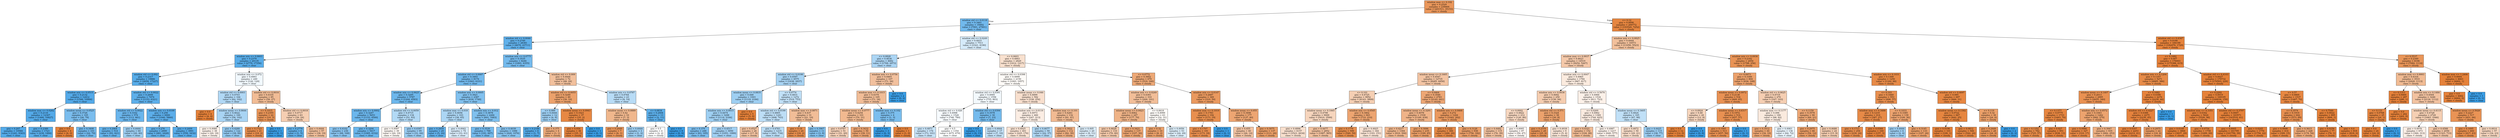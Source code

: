 digraph Tree {
node [shape=box, style="filled", color="black"] ;
0 [label=" window max <= 0.102\ngini = 0.2529\nsamples = 236664\nvalue = [201511, 35153]\nclass = cloudy", fillcolor="#e58139d3"] ;
1 [label=" window std <= 0.0118\ngini = 0.3461\nsamples = 35892\nvalue = [7991, 27901]\nclass = clear", fillcolor="#399de5b6"] ;
0 -> 1 [labeldistance=2.5, labelangle=45, headlabel="True"] ;
2 [label=" window std <= 0.0046\ngini = 0.2749\nsamples = 28381\nvalue = [4670, 23711]\nclass = clear", fillcolor="#399de5cd"] ;
1 -> 2 ;
3 [label=" window min <= 0.0603\ngini = 0.2379\nsamples = 20135\nvalue = [2779, 17356]\nclass = clear", fillcolor="#399de5d6"] ;
2 -> 3 ;
4 [label=" window std <= 0.002\ngini = 0.2317\nsamples = 19886\nvalue = [2659, 17227]\nclass = clear", fillcolor="#399de5d8"] ;
3 -> 4 ;
5 [label=" window min <= 0.0515\ngini = 0.2132\nsamples = 12412\nvalue = [1506, 10906]\nclass = clear", fillcolor="#399de5dc"] ;
4 -> 5 ;
6 [label=" window max <= 0.0282\ngini = 0.2116\nsamples = 12307\nvalue = [1480, 10827]\nclass = clear", fillcolor="#399de5dc"] ;
5 -> 6 ;
7 [label="gini = 0.207\nsamples = 10584\nvalue = [1241, 9343]\nclass = clear", fillcolor="#399de5dd"] ;
6 -> 7 ;
8 [label="gini = 0.2389\nsamples = 1723\nvalue = [239, 1484]\nclass = clear", fillcolor="#399de5d6"] ;
6 -> 8 ;
9 [label=" window mean <= 0.0525\ngini = 0.3726\nsamples = 105\nvalue = [26, 79]\nclass = clear", fillcolor="#399de5ab"] ;
5 -> 9 ;
10 [label="gini = 0.0\nsamples = 4\nvalue = [4, 0]\nclass = cloudy", fillcolor="#e58139ff"] ;
9 -> 10 ;
11 [label="gini = 0.3408\nsamples = 101\nvalue = [22, 79]\nclass = clear", fillcolor="#399de5b8"] ;
9 -> 11 ;
12 [label=" window std <= 0.0022\ngini = 0.2609\nsamples = 7474\nvalue = [1153, 6321]\nclass = clear", fillcolor="#399de5d0"] ;
4 -> 12 ;
13 [label=" window std <= 0.0022\ngini = 0.3162\nsamples = 574\nvalue = [113, 461]\nclass = clear", fillcolor="#399de5c0"] ;
12 -> 13 ;
14 [label="gini = 0.2964\nsamples = 514\nvalue = [93, 421]\nclass = clear", fillcolor="#399de5c7"] ;
13 -> 14 ;
15 [label="gini = 0.4444\nsamples = 60\nvalue = [20, 40]\nclass = clear", fillcolor="#399de57f"] ;
13 -> 15 ;
16 [label=" window min <= 0.0109\ngini = 0.256\nsamples = 6900\nvalue = [1040, 5860]\nclass = clear", fillcolor="#399de5d2"] ;
12 -> 16 ;
17 [label="gini = 0.276\nsamples = 2909\nvalue = [481, 2428]\nclass = clear", fillcolor="#399de5cc"] ;
16 -> 17 ;
18 [label="gini = 0.2409\nsamples = 3991\nvalue = [559, 3432]\nclass = clear", fillcolor="#399de5d5"] ;
16 -> 18 ;
19 [label=" window min <= 0.072\ngini = 0.4993\nsamples = 249\nvalue = [120, 129]\nclass = clear", fillcolor="#399de512"] ;
3 -> 19 ;
20 [label=" window std <= 0.0003\ngini = 0.4703\nsamples = 164\nvalue = [62, 102]\nclass = clear", fillcolor="#399de564"] ;
19 -> 20 ;
21 [label="gini = 0.0\nsamples = 4\nvalue = [4, 0]\nclass = cloudy", fillcolor="#e58139ff"] ;
20 -> 21 ;
22 [label=" window mean <= 0.0644\ngini = 0.4622\nsamples = 160\nvalue = [58, 102]\nclass = clear", fillcolor="#399de56e"] ;
20 -> 22 ;
23 [label="gini = 0.4986\nsamples = 38\nvalue = [20, 18]\nclass = cloudy", fillcolor="#e5813919"] ;
22 -> 23 ;
24 [label="gini = 0.4289\nsamples = 122\nvalue = [38, 84]\nclass = clear", fillcolor="#399de58c"] ;
22 -> 24 ;
25 [label=" window std <= 0.0016\ngini = 0.4335\nsamples = 85\nvalue = [58, 27]\nclass = cloudy", fillcolor="#e5813988"] ;
19 -> 25 ;
26 [label=" <= 0.1015\ngini = 0.2355\nsamples = 22\nvalue = [19, 3]\nclass = cloudy", fillcolor="#e58139d7"] ;
25 -> 26 ;
27 [label="gini = 0.1723\nsamples = 21\nvalue = [19, 2]\nclass = cloudy", fillcolor="#e58139e4"] ;
26 -> 27 ;
28 [label="gini = 0.0\nsamples = 1\nvalue = [0, 1]\nclass = clear", fillcolor="#399de5ff"] ;
26 -> 28 ;
29 [label=" window std <= 0.0018\ngini = 0.4717\nsamples = 63\nvalue = [39, 24]\nclass = cloudy", fillcolor="#e5813962"] ;
25 -> 29 ;
30 [label="gini = 0.2778\nsamples = 6\nvalue = [1, 5]\nclass = clear", fillcolor="#399de5cc"] ;
29 -> 30 ;
31 [label="gini = 0.4444\nsamples = 57\nvalue = [38, 19]\nclass = cloudy", fillcolor="#e581397f"] ;
29 -> 31 ;
32 [label=" window min <= 0.0775\ngini = 0.3535\nsamples = 8246\nvalue = [1891, 6355]\nclass = clear", fillcolor="#399de5b3"] ;
2 -> 32 ;
33 [label=" window std <= 0.0087\ngini = 0.3493\nsamples = 8174\nvalue = [1843, 6331]\nclass = clear", fillcolor="#399de5b5"] ;
32 -> 33 ;
34 [label=" window min <= 0.0625\ngini = 0.3295\nsamples = 5787\nvalue = [1204, 4583]\nclass = clear", fillcolor="#399de5bc"] ;
33 -> 34 ;
35 [label=" window min <= 0.0002\ngini = 0.3247\nsamples = 5653\nvalue = [1153, 4500]\nclass = clear", fillcolor="#399de5be"] ;
34 -> 35 ;
36 [label="gini = 0.4102\nsamples = 236\nvalue = [68, 168]\nclass = clear", fillcolor="#399de598"] ;
35 -> 36 ;
37 [label="gini = 0.3204\nsamples = 5417\nvalue = [1085, 4332]\nclass = clear", fillcolor="#399de5bf"] ;
35 -> 37 ;
38 [label=" window std <= 0.0059\ngini = 0.4715\nsamples = 134\nvalue = [51, 83]\nclass = clear", fillcolor="#399de562"] ;
34 -> 38 ;
39 [label="gini = 0.4997\nsamples = 39\nvalue = [20, 19]\nclass = cloudy", fillcolor="#e581390d"] ;
38 -> 39 ;
40 [label="gini = 0.4397\nsamples = 95\nvalue = [31, 64]\nclass = clear", fillcolor="#399de583"] ;
38 -> 40 ;
41 [label=" window min <= 0.0005\ngini = 0.3921\nsamples = 2387\nvalue = [639, 1748]\nclass = clear", fillcolor="#399de5a2"] ;
33 -> 41 ;
42 [label=" window max <= 0.018\ngini = 0.4656\nsamples = 103\nvalue = [38, 65]\nclass = clear", fillcolor="#399de56a"] ;
41 -> 42 ;
43 [label="gini = 0.2854\nsamples = 29\nvalue = [5, 24]\nclass = clear", fillcolor="#399de5ca"] ;
42 -> 43 ;
44 [label="gini = 0.4942\nsamples = 74\nvalue = [33, 41]\nclass = clear", fillcolor="#399de532"] ;
42 -> 44 ;
45 [label=" window min <= 0.012\ngini = 0.3878\nsamples = 2284\nvalue = [601, 1683]\nclass = clear", fillcolor="#399de5a4"] ;
41 -> 45 ;
46 [label="gini = 0.3539\nsamples = 788\nvalue = [181, 607]\nclass = clear", fillcolor="#399de5b3"] ;
45 -> 46 ;
47 [label="gini = 0.4039\nsamples = 1496\nvalue = [420, 1076]\nclass = clear", fillcolor="#399de59b"] ;
45 -> 47 ;
48 [label=" window std <= 0.009\ngini = 0.4444\nsamples = 72\nvalue = [48, 24]\nclass = cloudy", fillcolor="#e581397f"] ;
32 -> 48 ;
49 [label=" window std <= 0.0055\ngini = 0.3249\nsamples = 49\nvalue = [39, 10]\nclass = cloudy", fillcolor="#e58139be"] ;
48 -> 49 ;
50 [label=" <= 0.089\ngini = 0.4444\nsamples = 12\nvalue = [4, 8]\nclass = clear", fillcolor="#399de57f"] ;
49 -> 50 ;
51 [label="gini = 0.2188\nsamples = 8\nvalue = [1, 7]\nclass = clear", fillcolor="#399de5db"] ;
50 -> 51 ;
52 [label="gini = 0.375\nsamples = 4\nvalue = [3, 1]\nclass = cloudy", fillcolor="#e58139aa"] ;
50 -> 52 ;
53 [label=" window mean <= 0.0943\ngini = 0.1023\nsamples = 37\nvalue = [35, 2]\nclass = cloudy", fillcolor="#e58139f0"] ;
49 -> 53 ;
54 [label="gini = 0.054\nsamples = 36\nvalue = [35, 1]\nclass = cloudy", fillcolor="#e58139f8"] ;
53 -> 54 ;
55 [label="gini = 0.0\nsamples = 1\nvalue = [0, 1]\nclass = clear", fillcolor="#399de5ff"] ;
53 -> 55 ;
56 [label=" window min <= 0.0787\ngini = 0.4764\nsamples = 23\nvalue = [9, 14]\nclass = clear", fillcolor="#399de55b"] ;
48 -> 56 ;
57 [label=" window mean <= 0.0889\ngini = 0.42\nsamples = 10\nvalue = [7, 3]\nclass = cloudy", fillcolor="#e5813992"] ;
56 -> 57 ;
58 [label="gini = 0.2449\nsamples = 7\nvalue = [6, 1]\nclass = cloudy", fillcolor="#e58139d4"] ;
57 -> 58 ;
59 [label="gini = 0.4444\nsamples = 3\nvalue = [1, 2]\nclass = clear", fillcolor="#399de57f"] ;
57 -> 59 ;
60 [label=" <= 0.0834\ngini = 0.2604\nsamples = 13\nvalue = [2, 11]\nclass = clear", fillcolor="#399de5d1"] ;
56 -> 60 ;
61 [label="gini = 0.5\nsamples = 4\nvalue = [2, 2]\nclass = cloudy", fillcolor="#e5813900"] ;
60 -> 61 ;
62 [label="gini = 0.0\nsamples = 9\nvalue = [0, 9]\nclass = clear", fillcolor="#399de5ff"] ;
60 -> 62 ;
63 [label=" window std <= 0.0249\ngini = 0.4933\nsamples = 7511\nvalue = [3321, 4190]\nclass = clear", fillcolor="#399de535"] ;
1 -> 63 ;
64 [label=" <= 0.0828\ngini = 0.4636\nsamples = 4682\nvalue = [1709, 2973]\nclass = clear", fillcolor="#399de56c"] ;
63 -> 64 ;
65 [label=" window std <= 0.0198\ngini = 0.4597\nsamples = 4575\nvalue = [1638, 2937]\nclass = clear", fillcolor="#399de571"] ;
64 -> 65 ;
66 [label=" window mean <= 0.0835\ngini = 0.448\nsamples = 3303\nvalue = [1119, 2184]\nclass = clear", fillcolor="#399de57c"] ;
65 -> 66 ;
67 [label=" window min <= 0.0015\ngini = 0.4474\nsamples = 3298\nvalue = [1114, 2184]\nclass = clear", fillcolor="#399de57d"] ;
66 -> 67 ;
68 [label="gini = 0.379\nsamples = 248\nvalue = [63, 185]\nclass = clear", fillcolor="#399de5a8"] ;
67 -> 68 ;
69 [label="gini = 0.4517\nsamples = 3050\nvalue = [1051, 1999]\nclass = clear", fillcolor="#399de579"] ;
67 -> 69 ;
70 [label="gini = 0.0\nsamples = 5\nvalue = [5, 0]\nclass = cloudy", fillcolor="#e58139ff"] ;
66 -> 70 ;
71 [label=" <= 0.0774\ngini = 0.4831\nsamples = 1272\nvalue = [519, 753]\nclass = clear", fillcolor="#399de54f"] ;
65 -> 71 ;
72 [label=" window std <= 0.0199\ngini = 0.4805\nsamples = 1241\nvalue = [498, 743]\nclass = clear", fillcolor="#399de554"] ;
71 -> 72 ;
73 [label="gini = 0.4527\nsamples = 26\nvalue = [17, 9]\nclass = cloudy", fillcolor="#e5813978"] ;
72 -> 73 ;
74 [label="gini = 0.4783\nsamples = 1215\nvalue = [481, 734]\nclass = clear", fillcolor="#399de558"] ;
72 -> 74 ;
75 [label=" window max <= 0.0871\ngini = 0.437\nsamples = 31\nvalue = [21, 10]\nclass = cloudy", fillcolor="#e5813986"] ;
71 -> 75 ;
76 [label="gini = 0.18\nsamples = 20\nvalue = [18, 2]\nclass = cloudy", fillcolor="#e58139e3"] ;
75 -> 76 ;
77 [label="gini = 0.3967\nsamples = 11\nvalue = [3, 8]\nclass = clear", fillcolor="#399de59f"] ;
75 -> 77 ;
78 [label=" window min <= 0.0756\ngini = 0.4465\nsamples = 107\nvalue = [71, 36]\nclass = cloudy", fillcolor="#e581397e"] ;
64 -> 78 ;
79 [label=" window max <= 0.1015\ngini = 0.4379\nsamples = 105\nvalue = [71, 34]\nclass = cloudy", fillcolor="#e5813985"] ;
78 -> 79 ;
80 [label=" window mean <= 0.0777\ngini = 0.4254\nsamples = 101\nvalue = [70, 31]\nclass = cloudy", fillcolor="#e581398e"] ;
79 -> 80 ;
81 [label="gini = 0.4767\nsamples = 51\nvalue = [31, 20]\nclass = cloudy", fillcolor="#e581395a"] ;
80 -> 81 ;
82 [label="gini = 0.3432\nsamples = 50\nvalue = [39, 11]\nclass = cloudy", fillcolor="#e58139b7"] ;
80 -> 82 ;
83 [label=" window max <= 0.102\ngini = 0.375\nsamples = 4\nvalue = [1, 3]\nclass = clear", fillcolor="#399de5aa"] ;
79 -> 83 ;
84 [label="gini = 0.0\nsamples = 3\nvalue = [0, 3]\nclass = clear", fillcolor="#399de5ff"] ;
83 -> 84 ;
85 [label="gini = 0.0\nsamples = 1\nvalue = [1, 0]\nclass = cloudy", fillcolor="#e58139ff"] ;
83 -> 85 ;
86 [label="gini = 0.0\nsamples = 2\nvalue = [0, 2]\nclass = clear", fillcolor="#399de5ff"] ;
78 -> 86 ;
87 [label=" <= 0.0603\ngini = 0.4903\nsamples = 2829\nvalue = [1612, 1217]\nclass = cloudy", fillcolor="#e581393e"] ;
63 -> 87 ;
88 [label=" window std <= 0.0398\ngini = 0.4999\nsamples = 2150\nvalue = [1093, 1057]\nclass = cloudy", fillcolor="#e5813908"] ;
87 -> 88 ;
89 [label=" window std <= 0.0391\ngini = 0.4995\nsamples = 1558\nvalue = [755, 803]\nclass = clear", fillcolor="#399de50f"] ;
88 -> 89 ;
90 [label=" window std <= 0.026\ngini = 0.4998\nsamples = 1528\nvalue = [748, 780]\nclass = clear", fillcolor="#399de50a"] ;
89 -> 90 ;
91 [label="gini = 0.4871\nsamples = 174\nvalue = [73, 101]\nclass = clear", fillcolor="#399de547"] ;
90 -> 91 ;
92 [label="gini = 0.5\nsamples = 1354\nvalue = [675, 679]\nclass = clear", fillcolor="#399de502"] ;
90 -> 92 ;
93 [label=" window std <= 0.0394\ngini = 0.3578\nsamples = 30\nvalue = [7, 23]\nclass = clear", fillcolor="#399de5b1"] ;
89 -> 93 ;
94 [label="gini = 0.0\nsamples = 13\nvalue = [0, 13]\nclass = clear", fillcolor="#399de5ff"] ;
93 -> 94 ;
95 [label="gini = 0.4844\nsamples = 17\nvalue = [7, 10]\nclass = clear", fillcolor="#399de54d"] ;
93 -> 95 ;
96 [label=" window mean <= 0.046\ngini = 0.4899\nsamples = 592\nvalue = [338, 254]\nclass = cloudy", fillcolor="#e581393f"] ;
88 -> 96 ;
97 [label=" window min <= 0.0119\ngini = 0.4973\nsamples = 460\nvalue = [247, 213]\nclass = cloudy", fillcolor="#e5813923"] ;
96 -> 97 ;
98 [label="gini = 0.4925\nsamples = 401\nvalue = [225, 176]\nclass = cloudy", fillcolor="#e5813938"] ;
97 -> 98 ;
99 [label="gini = 0.4677\nsamples = 59\nvalue = [22, 37]\nclass = clear", fillcolor="#399de567"] ;
97 -> 99 ;
100 [label=" window max <= 0.101\ngini = 0.4283\nsamples = 132\nvalue = [91, 41]\nclass = cloudy", fillcolor="#e581398c"] ;
96 -> 100 ;
101 [label="gini = 0.3922\nsamples = 112\nvalue = [82, 30]\nclass = cloudy", fillcolor="#e58139a2"] ;
100 -> 101 ;
102 [label="gini = 0.495\nsamples = 20\nvalue = [9, 11]\nclass = clear", fillcolor="#399de52e"] ;
100 -> 102 ;
103 [label=" <= 0.0772\ngini = 0.3602\nsamples = 679\nvalue = [519, 160]\nclass = cloudy", fillcolor="#e58139b0"] ;
87 -> 103 ;
104 [label=" window min <= 0.0249\ngini = 0.4393\nsamples = 310\nvalue = [209, 101]\nclass = cloudy", fillcolor="#e5813984"] ;
103 -> 104 ;
105 [label=" window mean <= 0.0423\ngini = 0.4062\nsamples = 247\nvalue = [177, 70]\nclass = cloudy", fillcolor="#e581399a"] ;
104 -> 105 ;
106 [label="gini = 0.4628\nsamples = 110\nvalue = [70, 40]\nclass = cloudy", fillcolor="#e581396d"] ;
105 -> 106 ;
107 [label="gini = 0.3421\nsamples = 137\nvalue = [107, 30]\nclass = cloudy", fillcolor="#e58139b8"] ;
105 -> 107 ;
108 [label=" <= 0.0618\ngini = 0.4999\nsamples = 63\nvalue = [32, 31]\nclass = cloudy", fillcolor="#e5813908"] ;
104 -> 108 ;
109 [label="gini = 0.32\nsamples = 10\nvalue = [8, 2]\nclass = cloudy", fillcolor="#e58139bf"] ;
108 -> 109 ;
110 [label="gini = 0.4956\nsamples = 53\nvalue = [24, 29]\nclass = clear", fillcolor="#399de52c"] ;
108 -> 110 ;
111 [label=" window min <= 0.0147\ngini = 0.2687\nsamples = 369\nvalue = [310, 59]\nclass = cloudy", fillcolor="#e58139ce"] ;
103 -> 111 ;
112 [label=" window max <= 0.1019\ngini = 0.1783\nsamples = 192\nvalue = [173, 19]\nclass = cloudy", fillcolor="#e58139e3"] ;
111 -> 112 ;
113 [label="gini = 0.1707\nsamples = 191\nvalue = [173, 18]\nclass = cloudy", fillcolor="#e58139e4"] ;
112 -> 113 ;
114 [label="gini = 0.0\nsamples = 1\nvalue = [0, 1]\nclass = clear", fillcolor="#399de5ff"] ;
112 -> 114 ;
115 [label=" window mean <= 0.055\ngini = 0.3498\nsamples = 177\nvalue = [137, 40]\nclass = cloudy", fillcolor="#e58139b5"] ;
111 -> 115 ;
116 [label="gini = 0.455\nsamples = 40\nvalue = [26, 14]\nclass = cloudy", fillcolor="#e5813976"] ;
115 -> 116 ;
117 [label="gini = 0.3075\nsamples = 137\nvalue = [111, 26]\nclass = cloudy", fillcolor="#e58139c3"] ;
115 -> 117 ;
118 [label=" <= 0.12\ngini = 0.0696\nsamples = 200772\nvalue = [193520, 7252]\nclass = cloudy", fillcolor="#e58139f5"] ;
0 -> 118 [labeldistance=2.5, labelangle=-45, headlabel="False"] ;
119 [label=" window min <= 0.0825\ngini = 0.4444\nsamples = 16573\nvalue = [11050, 5523]\nclass = cloudy", fillcolor="#e5813980"] ;
118 -> 119 ;
120 [label=" window max <= 0.9937\ngini = 0.4623\nsamples = 14519\nvalue = [9252, 5267]\nclass = cloudy", fillcolor="#e581396e"] ;
119 -> 120 ;
121 [label=" window mean <= 0.1605\ngini = 0.4547\nsamples = 12735\nvalue = [8285, 4450]\nclass = cloudy", fillcolor="#e5813976"] ;
120 -> 121 ;
122 [label=" <= 0.101\ngini = 0.4725\nsamples = 9952\nvalue = [6143, 3809]\nclass = cloudy", fillcolor="#e5813961"] ;
121 -> 122 ;
123 [label=" window mean <= 0.1065\ngini = 0.4798\nsamples = 9009\nvalue = [5410, 3599]\nclass = cloudy", fillcolor="#e5813955"] ;
122 -> 123 ;
124 [label="gini = 0.4896\nsamples = 6157\nvalue = [3523, 2634]\nclass = cloudy", fillcolor="#e5813940"] ;
123 -> 124 ;
125 [label="gini = 0.4477\nsamples = 2852\nvalue = [1887, 965]\nclass = cloudy", fillcolor="#e581397d"] ;
123 -> 125 ;
126 [label=" window min <= 0.0545\ngini = 0.3462\nsamples = 943\nvalue = [733, 210]\nclass = cloudy", fillcolor="#e58139b6"] ;
122 -> 126 ;
127 [label="gini = 0.1776\nsamples = 599\nvalue = [540, 59]\nclass = cloudy", fillcolor="#e58139e3"] ;
126 -> 127 ;
128 [label="gini = 0.4925\nsamples = 344\nvalue = [193, 151]\nclass = cloudy", fillcolor="#e5813937"] ;
126 -> 128 ;
129 [label=" <= 0.0464\ngini = 0.3546\nsamples = 2783\nvalue = [2142, 641]\nclass = cloudy", fillcolor="#e58139b3"] ;
121 -> 129 ;
130 [label=" window mean <= 0.3291\ngini = 0.4078\nsamples = 1539\nvalue = [1100, 439]\nclass = cloudy", fillcolor="#e5813999"] ;
129 -> 130 ;
131 [label="gini = 0.4217\nsamples = 1304\nvalue = [910, 394]\nclass = cloudy", fillcolor="#e5813991"] ;
130 -> 131 ;
132 [label="gini = 0.3096\nsamples = 235\nvalue = [190, 45]\nclass = cloudy", fillcolor="#e58139c3"] ;
130 -> 132 ;
133 [label=" window min <= 0.0468\ngini = 0.272\nsamples = 1244\nvalue = [1042, 202]\nclass = cloudy", fillcolor="#e58139ce"] ;
129 -> 133 ;
134 [label="gini = 0.1222\nsamples = 306\nvalue = [286, 20]\nclass = cloudy", fillcolor="#e58139ed"] ;
133 -> 134 ;
135 [label="gini = 0.3128\nsamples = 938\nvalue = [756, 182]\nclass = cloudy", fillcolor="#e58139c2"] ;
133 -> 135 ;
136 [label=" window min <= 0.0047\ngini = 0.4965\nsamples = 1784\nvalue = [967, 817]\nclass = cloudy", fillcolor="#e5813928"] ;
120 -> 136 ;
137 [label=" window min <= 0.0036\ngini = 0.4692\nsamples = 250\nvalue = [156, 94]\nclass = cloudy", fillcolor="#e5813965"] ;
136 -> 137 ;
138 [label=" <= 0.0002\ngini = 0.4822\nsamples = 212\nvalue = [126, 86]\nclass = cloudy", fillcolor="#e5813951"] ;
137 -> 138 ;
139 [label="gini = 0.4482\nsamples = 115\nvalue = [76, 39]\nclass = cloudy", fillcolor="#e581397c"] ;
138 -> 139 ;
140 [label="gini = 0.4995\nsamples = 97\nvalue = [50, 47]\nclass = cloudy", fillcolor="#e581390f"] ;
138 -> 140 ;
141 [label=" window std <= 0.571\ngini = 0.3324\nsamples = 38\nvalue = [30, 8]\nclass = cloudy", fillcolor="#e58139bb"] ;
137 -> 141 ;
142 [label="gini = 0.2378\nsamples = 29\nvalue = [25, 4]\nclass = cloudy", fillcolor="#e58139d6"] ;
141 -> 142 ;
143 [label="gini = 0.4938\nsamples = 9\nvalue = [5, 4]\nclass = cloudy", fillcolor="#e5813933"] ;
141 -> 143 ;
144 [label=" window std <= 0.5676\ngini = 0.4984\nsamples = 1534\nvalue = [811, 723]\nclass = cloudy", fillcolor="#e581391c"] ;
136 -> 144 ;
145 [label=" <= 0.0269\ngini = 0.4962\nsamples = 1369\nvalue = [744, 625]\nclass = cloudy", fillcolor="#e5813929"] ;
144 -> 145 ;
146 [label="gini = 0.4321\nsamples = 152\nvalue = [104, 48]\nclass = cloudy", fillcolor="#e5813989"] ;
145 -> 146 ;
147 [label="gini = 0.4987\nsamples = 1217\nvalue = [640, 577]\nclass = cloudy", fillcolor="#e5813919"] ;
145 -> 147 ;
148 [label=" window mean <= 0.3405\ngini = 0.4824\nsamples = 165\nvalue = [67, 98]\nclass = clear", fillcolor="#399de551"] ;
144 -> 148 ;
149 [label="gini = 0.4872\nsamples = 50\nvalue = [29, 21]\nclass = cloudy", fillcolor="#e5813946"] ;
148 -> 149 ;
150 [label="gini = 0.4425\nsamples = 115\nvalue = [38, 77]\nclass = clear", fillcolor="#399de581"] ;
148 -> 150 ;
151 [label=" window min <= 0.0936\ngini = 0.2182\nsamples = 2054\nvalue = [1798, 256]\nclass = cloudy", fillcolor="#e58139db"] ;
119 -> 151 ;
152 [label=" <= 0.0973\ngini = 0.3306\nsamples = 804\nvalue = [636, 168]\nclass = cloudy", fillcolor="#e58139bc"] ;
151 -> 152 ;
153 [label=" window mean <= 0.0972\ngini = 0.2138\nsamples = 534\nvalue = [469, 65]\nclass = cloudy", fillcolor="#e58139dc"] ;
152 -> 153 ;
154 [label=" <= 0.0924\ngini = 0.48\nsamples = 20\nvalue = [12, 8]\nclass = cloudy", fillcolor="#e5813955"] ;
153 -> 154 ;
155 [label="gini = 0.0\nsamples = 12\nvalue = [12, 0]\nclass = cloudy", fillcolor="#e58139ff"] ;
154 -> 155 ;
156 [label="gini = 0.0\nsamples = 8\nvalue = [0, 8]\nclass = clear", fillcolor="#399de5ff"] ;
154 -> 156 ;
157 [label=" window mean <= 0.6317\ngini = 0.1972\nsamples = 514\nvalue = [457, 57]\nclass = cloudy", fillcolor="#e58139df"] ;
153 -> 157 ;
158 [label="gini = 0.1945\nsamples = 513\nvalue = [457, 56]\nclass = cloudy", fillcolor="#e58139e0"] ;
157 -> 158 ;
159 [label="gini = 0.0\nsamples = 1\nvalue = [0, 1]\nclass = clear", fillcolor="#399de5ff"] ;
157 -> 159 ;
160 [label=" window std <= 0.0625\ngini = 0.4719\nsamples = 270\nvalue = [167, 103]\nclass = cloudy", fillcolor="#e5813962"] ;
152 -> 160 ;
161 [label=" window max <= 0.1177\ngini = 0.496\nsamples = 180\nvalue = [98, 82]\nclass = cloudy", fillcolor="#e581392a"] ;
160 -> 161 ;
162 [label="gini = 0.3512\nsamples = 44\nvalue = [34, 10]\nclass = cloudy", fillcolor="#e58139b4"] ;
161 -> 162 ;
163 [label="gini = 0.4983\nsamples = 136\nvalue = [64, 72]\nclass = clear", fillcolor="#399de51c"] ;
161 -> 163 ;
164 [label=" <= 0.1159\ngini = 0.3578\nsamples = 90\nvalue = [69, 21]\nclass = cloudy", fillcolor="#e58139b1"] ;
160 -> 164 ;
165 [label="gini = 0.2975\nsamples = 66\nvalue = [54, 12]\nclass = cloudy", fillcolor="#e58139c6"] ;
164 -> 165 ;
166 [label="gini = 0.4688\nsamples = 24\nvalue = [15, 9]\nclass = cloudy", fillcolor="#e5813966"] ;
164 -> 166 ;
167 [label=" window min <= 0.1031\ngini = 0.1309\nsamples = 1250\nvalue = [1162, 88]\nclass = cloudy", fillcolor="#e58139ec"] ;
151 -> 167 ;
168 [label=" <= 0.103\ngini = 0.1849\nsamples = 553\nvalue = [496, 57]\nclass = cloudy", fillcolor="#e58139e2"] ;
167 -> 168 ;
169 [label=" window max <= 0.3488\ngini = 0.1219\nsamples = 414\nvalue = [387, 27]\nclass = cloudy", fillcolor="#e58139ed"] ;
168 -> 169 ;
170 [label="gini = 0.1711\nsamples = 254\nvalue = [230, 24]\nclass = cloudy", fillcolor="#e58139e4"] ;
169 -> 170 ;
171 [label="gini = 0.0368\nsamples = 160\nvalue = [157, 3]\nclass = cloudy", fillcolor="#e58139fa"] ;
169 -> 171 ;
172 [label=" <= 0.1033\ngini = 0.3385\nsamples = 139\nvalue = [109, 30]\nclass = cloudy", fillcolor="#e58139b9"] ;
168 -> 172 ;
173 [label="gini = 0.4444\nsamples = 6\nvalue = [2, 4]\nclass = clear", fillcolor="#399de57f"] ;
172 -> 173 ;
174 [label="gini = 0.3145\nsamples = 133\nvalue = [107, 26]\nclass = cloudy", fillcolor="#e58139c1"] ;
172 -> 174 ;
175 [label=" window std <= 0.4697\ngini = 0.085\nsamples = 697\nvalue = [666, 31]\nclass = cloudy", fillcolor="#e58139f3"] ;
167 -> 175 ;
176 [label=" window mean <= 0.1302\ngini = 0.0722\nsamples = 667\nvalue = [642, 25]\nclass = cloudy", fillcolor="#e58139f5"] ;
175 -> 176 ;
177 [label="gini = 0.0196\nsamples = 101\nvalue = [100, 1]\nclass = cloudy", fillcolor="#e58139fc"] ;
176 -> 177 ;
178 [label="gini = 0.0812\nsamples = 566\nvalue = [542, 24]\nclass = cloudy", fillcolor="#e58139f4"] ;
176 -> 178 ;
179 [label=" <= 0.119\ngini = 0.32\nsamples = 30\nvalue = [24, 6]\nclass = cloudy", fillcolor="#e58139bf"] ;
175 -> 179 ;
180 [label="gini = 0.2449\nsamples = 28\nvalue = [24, 4]\nclass = cloudy", fillcolor="#e58139d4"] ;
179 -> 180 ;
181 [label="gini = 0.0\nsamples = 2\nvalue = [0, 2]\nclass = clear", fillcolor="#399de5ff"] ;
179 -> 181 ;
182 [label=" window std <= 0.4347\ngini = 0.0186\nsamples = 184199\nvalue = [182470, 1729]\nclass = cloudy", fillcolor="#e58139fd"] ;
118 -> 182 ;
183 [label=" <= 0.1682\ngini = 0.007\nsamples = 176003\nvalue = [175388, 615]\nclass = cloudy", fillcolor="#e58139fe"] ;
182 -> 183 ;
184 [label=" window min <= 0.1204\ngini = 0.1357\nsamples = 5271\nvalue = [4885, 386]\nclass = cloudy", fillcolor="#e58139eb"] ;
183 -> 184 ;
185 [label=" window mean <= 0.1407\ngini = 0.2013\nsamples = 2995\nvalue = [2655, 340]\nclass = cloudy", fillcolor="#e58139de"] ;
184 -> 185 ;
186 [label=" <= 0.1377\ngini = 0.0775\nsamples = 1733\nvalue = [1663, 70]\nclass = cloudy", fillcolor="#e58139f4"] ;
185 -> 186 ;
187 [label="gini = 0.1352\nsamples = 782\nvalue = [725, 57]\nclass = cloudy", fillcolor="#e58139eb"] ;
186 -> 187 ;
188 [label="gini = 0.027\nsamples = 951\nvalue = [938, 13]\nclass = cloudy", fillcolor="#e58139fb"] ;
186 -> 188 ;
189 [label=" window min <= 0.0572\ngini = 0.3363\nsamples = 1262\nvalue = [992, 270]\nclass = cloudy", fillcolor="#e58139ba"] ;
185 -> 189 ;
190 [label="gini = 0.0986\nsamples = 327\nvalue = [310, 17]\nclass = cloudy", fillcolor="#e58139f1"] ;
189 -> 190 ;
191 [label="gini = 0.3947\nsamples = 935\nvalue = [682, 253]\nclass = cloudy", fillcolor="#e58139a0"] ;
189 -> 191 ;
192 [label=" <= 0.1682\ngini = 0.0396\nsamples = 2276\nvalue = [2230, 46]\nclass = cloudy", fillcolor="#e58139fa"] ;
184 -> 192 ;
193 [label=" window std <= 0.4227\ngini = 0.0388\nsamples = 2275\nvalue = [2230, 45]\nclass = cloudy", fillcolor="#e58139fa"] ;
192 -> 193 ;
194 [label="gini = 0.0357\nsamples = 2253\nvalue = [2212, 41]\nclass = cloudy", fillcolor="#e58139fa"] ;
193 -> 194 ;
195 [label="gini = 0.2975\nsamples = 22\nvalue = [18, 4]\nclass = cloudy", fillcolor="#e58139c6"] ;
193 -> 195 ;
196 [label="gini = 0.0\nsamples = 1\nvalue = [0, 1]\nclass = clear", fillcolor="#399de5ff"] ;
192 -> 196 ;
197 [label=" window std <= 0.4103\ngini = 0.0027\nsamples = 170732\nvalue = [170503, 229]\nclass = cloudy", fillcolor="#e58139ff"] ;
183 -> 197 ;
198 [label=" <= 0.2202\ngini = 0.0019\nsamples = 169195\nvalue = [169036, 159]\nclass = cloudy", fillcolor="#e58139ff"] ;
197 -> 198 ;
199 [label=" window max <= 0.3351\ngini = 0.0342\nsamples = 5624\nvalue = [5526, 98]\nclass = cloudy", fillcolor="#e58139fa"] ;
198 -> 199 ;
200 [label="gini = 0.0149\nsamples = 3866\nvalue = [3837, 29]\nclass = cloudy", fillcolor="#e58139fd"] ;
199 -> 200 ;
201 [label="gini = 0.0754\nsamples = 1758\nvalue = [1689, 69]\nclass = cloudy", fillcolor="#e58139f5"] ;
199 -> 201 ;
202 [label=" window std <= 0.3797\ngini = 0.0007\nsamples = 163571\nvalue = [163510, 61]\nclass = cloudy", fillcolor="#e58139ff"] ;
198 -> 202 ;
203 [label="gini = 0.0005\nsamples = 161795\nvalue = [161756, 39]\nclass = cloudy", fillcolor="#e58139ff"] ;
202 -> 203 ;
204 [label="gini = 0.0245\nsamples = 1776\nvalue = [1754, 22]\nclass = cloudy", fillcolor="#e58139fc"] ;
202 -> 204 ;
205 [label=" <= 0.57\ngini = 0.0869\nsamples = 1537\nvalue = [1467, 70]\nclass = cloudy", fillcolor="#e58139f3"] ;
197 -> 205 ;
206 [label=" <= 0.3574\ngini = 0.1919\nsamples = 642\nvalue = [573, 69]\nclass = cloudy", fillcolor="#e58139e0"] ;
205 -> 206 ;
207 [label="gini = 0.0698\nsamples = 414\nvalue = [399, 15]\nclass = cloudy", fillcolor="#e58139f5"] ;
206 -> 207 ;
208 [label="gini = 0.3615\nsamples = 228\nvalue = [174, 54]\nclass = cloudy", fillcolor="#e58139b0"] ;
206 -> 208 ;
209 [label=" <= 0.7549\ngini = 0.0022\nsamples = 895\nvalue = [894, 1]\nclass = cloudy", fillcolor="#e58139ff"] ;
205 -> 209 ;
210 [label="gini = 0.0256\nsamples = 77\nvalue = [76, 1]\nclass = cloudy", fillcolor="#e58139fc"] ;
209 -> 210 ;
211 [label="gini = 0.0\nsamples = 818\nvalue = [818, 0]\nclass = cloudy", fillcolor="#e58139ff"] ;
209 -> 211 ;
212 [label=" <= 0.5537\ngini = 0.2349\nsamples = 8196\nvalue = [7082, 1114]\nclass = cloudy", fillcolor="#e58139d7"] ;
182 -> 212 ;
213 [label=" window max <= 0.9993\ngini = 0.4316\nsamples = 3533\nvalue = [2420, 1113]\nclass = cloudy", fillcolor="#e581398a"] ;
212 -> 213 ;
214 [label=" <= 0.1313\ngini = 0.0069\nsamples = 287\nvalue = [286, 1]\nclass = cloudy", fillcolor="#e58139fe"] ;
213 -> 214 ;
215 [label=" <= 0.131\ngini = 0.0768\nsamples = 25\nvalue = [24, 1]\nclass = cloudy", fillcolor="#e58139f4"] ;
214 -> 215 ;
216 [label="gini = 0.0\nsamples = 24\nvalue = [24, 0]\nclass = cloudy", fillcolor="#e58139ff"] ;
215 -> 216 ;
217 [label="gini = 0.0\nsamples = 1\nvalue = [0, 1]\nclass = clear", fillcolor="#399de5ff"] ;
215 -> 217 ;
218 [label="gini = 0.0\nsamples = 262\nvalue = [262, 0]\nclass = cloudy", fillcolor="#e58139ff"] ;
214 -> 218 ;
219 [label=" window min <= 0.1484\ngini = 0.4504\nsamples = 3246\nvalue = [2134, 1112]\nclass = cloudy", fillcolor="#e581397a"] ;
213 -> 219 ;
220 [label=" window mean <= 0.4115\ngini = 0.4728\nsamples = 2729\nvalue = [1683, 1046]\nclass = cloudy", fillcolor="#e5813961"] ;
219 -> 220 ;
221 [label="gini = 0.4976\nsamples = 673\nvalue = [360, 313]\nclass = cloudy", fillcolor="#e5813921"] ;
220 -> 221 ;
222 [label="gini = 0.4588\nsamples = 2056\nvalue = [1323, 733]\nclass = cloudy", fillcolor="#e5813972"] ;
220 -> 222 ;
223 [label=" window mean <= 0.5028\ngini = 0.2227\nsamples = 517\nvalue = [451, 66]\nclass = cloudy", fillcolor="#e58139da"] ;
219 -> 223 ;
224 [label="gini = 0.1695\nsamples = 460\nvalue = [417, 43]\nclass = cloudy", fillcolor="#e58139e5"] ;
223 -> 224 ;
225 [label="gini = 0.4814\nsamples = 57\nvalue = [34, 23]\nclass = cloudy", fillcolor="#e5813952"] ;
223 -> 225 ;
226 [label=" window max <= 1.2406\ngini = 0.0004\nsamples = 4663\nvalue = [4662, 1]\nclass = cloudy", fillcolor="#e58139ff"] ;
212 -> 226 ;
227 [label="gini = 0.0\nsamples = 4662\nvalue = [4662, 0]\nclass = cloudy", fillcolor="#e58139ff"] ;
226 -> 227 ;
228 [label="gini = 0.0\nsamples = 1\nvalue = [0, 1]\nclass = clear", fillcolor="#399de5ff"] ;
226 -> 228 ;
}